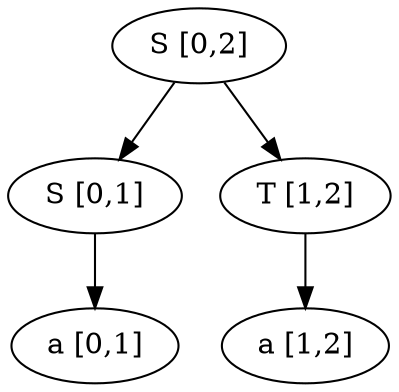 digraph tree1 {
        "S [0,2]" -> "S [0,1]";
        "S [0,1]" -> "a [0,1]";
        "S [0,2]" -> "T [1,2]";
        "T [1,2]" -> "a [1,2]";
}